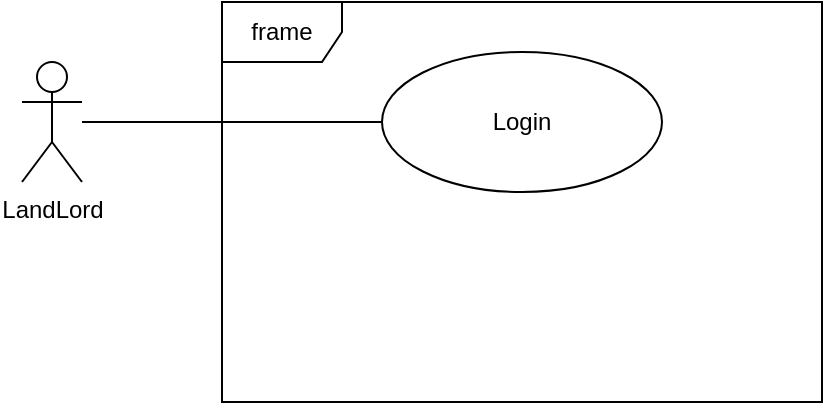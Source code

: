 <mxfile version="24.2.3" type="github">
  <diagram name="Page-1" id="x1DN1nLivGBnPnscxvWS">
    <mxGraphModel dx="1111" dy="676" grid="1" gridSize="10" guides="1" tooltips="1" connect="1" arrows="1" fold="1" page="1" pageScale="1" pageWidth="827" pageHeight="1169" math="0" shadow="0">
      <root>
        <mxCell id="0" />
        <mxCell id="1" parent="0" />
        <mxCell id="pR162YDgCy7yolBOsbA_-6" style="edgeStyle=orthogonalEdgeStyle;rounded=0;orthogonalLoop=1;jettySize=auto;html=1;endArrow=none;endFill=0;" edge="1" parent="1" source="pR162YDgCy7yolBOsbA_-1" target="pR162YDgCy7yolBOsbA_-3">
          <mxGeometry relative="1" as="geometry" />
        </mxCell>
        <mxCell id="pR162YDgCy7yolBOsbA_-1" value="LandLord" style="shape=umlActor;verticalLabelPosition=bottom;verticalAlign=top;html=1;" vertex="1" parent="1">
          <mxGeometry x="90" y="150" width="30" height="60" as="geometry" />
        </mxCell>
        <mxCell id="pR162YDgCy7yolBOsbA_-2" value="frame" style="shape=umlFrame;whiteSpace=wrap;html=1;pointerEvents=0;" vertex="1" parent="1">
          <mxGeometry x="190" y="120" width="300" height="200" as="geometry" />
        </mxCell>
        <mxCell id="pR162YDgCy7yolBOsbA_-3" value="Login" style="ellipse;whiteSpace=wrap;html=1;" vertex="1" parent="1">
          <mxGeometry x="270" y="145" width="140" height="70" as="geometry" />
        </mxCell>
      </root>
    </mxGraphModel>
  </diagram>
</mxfile>
